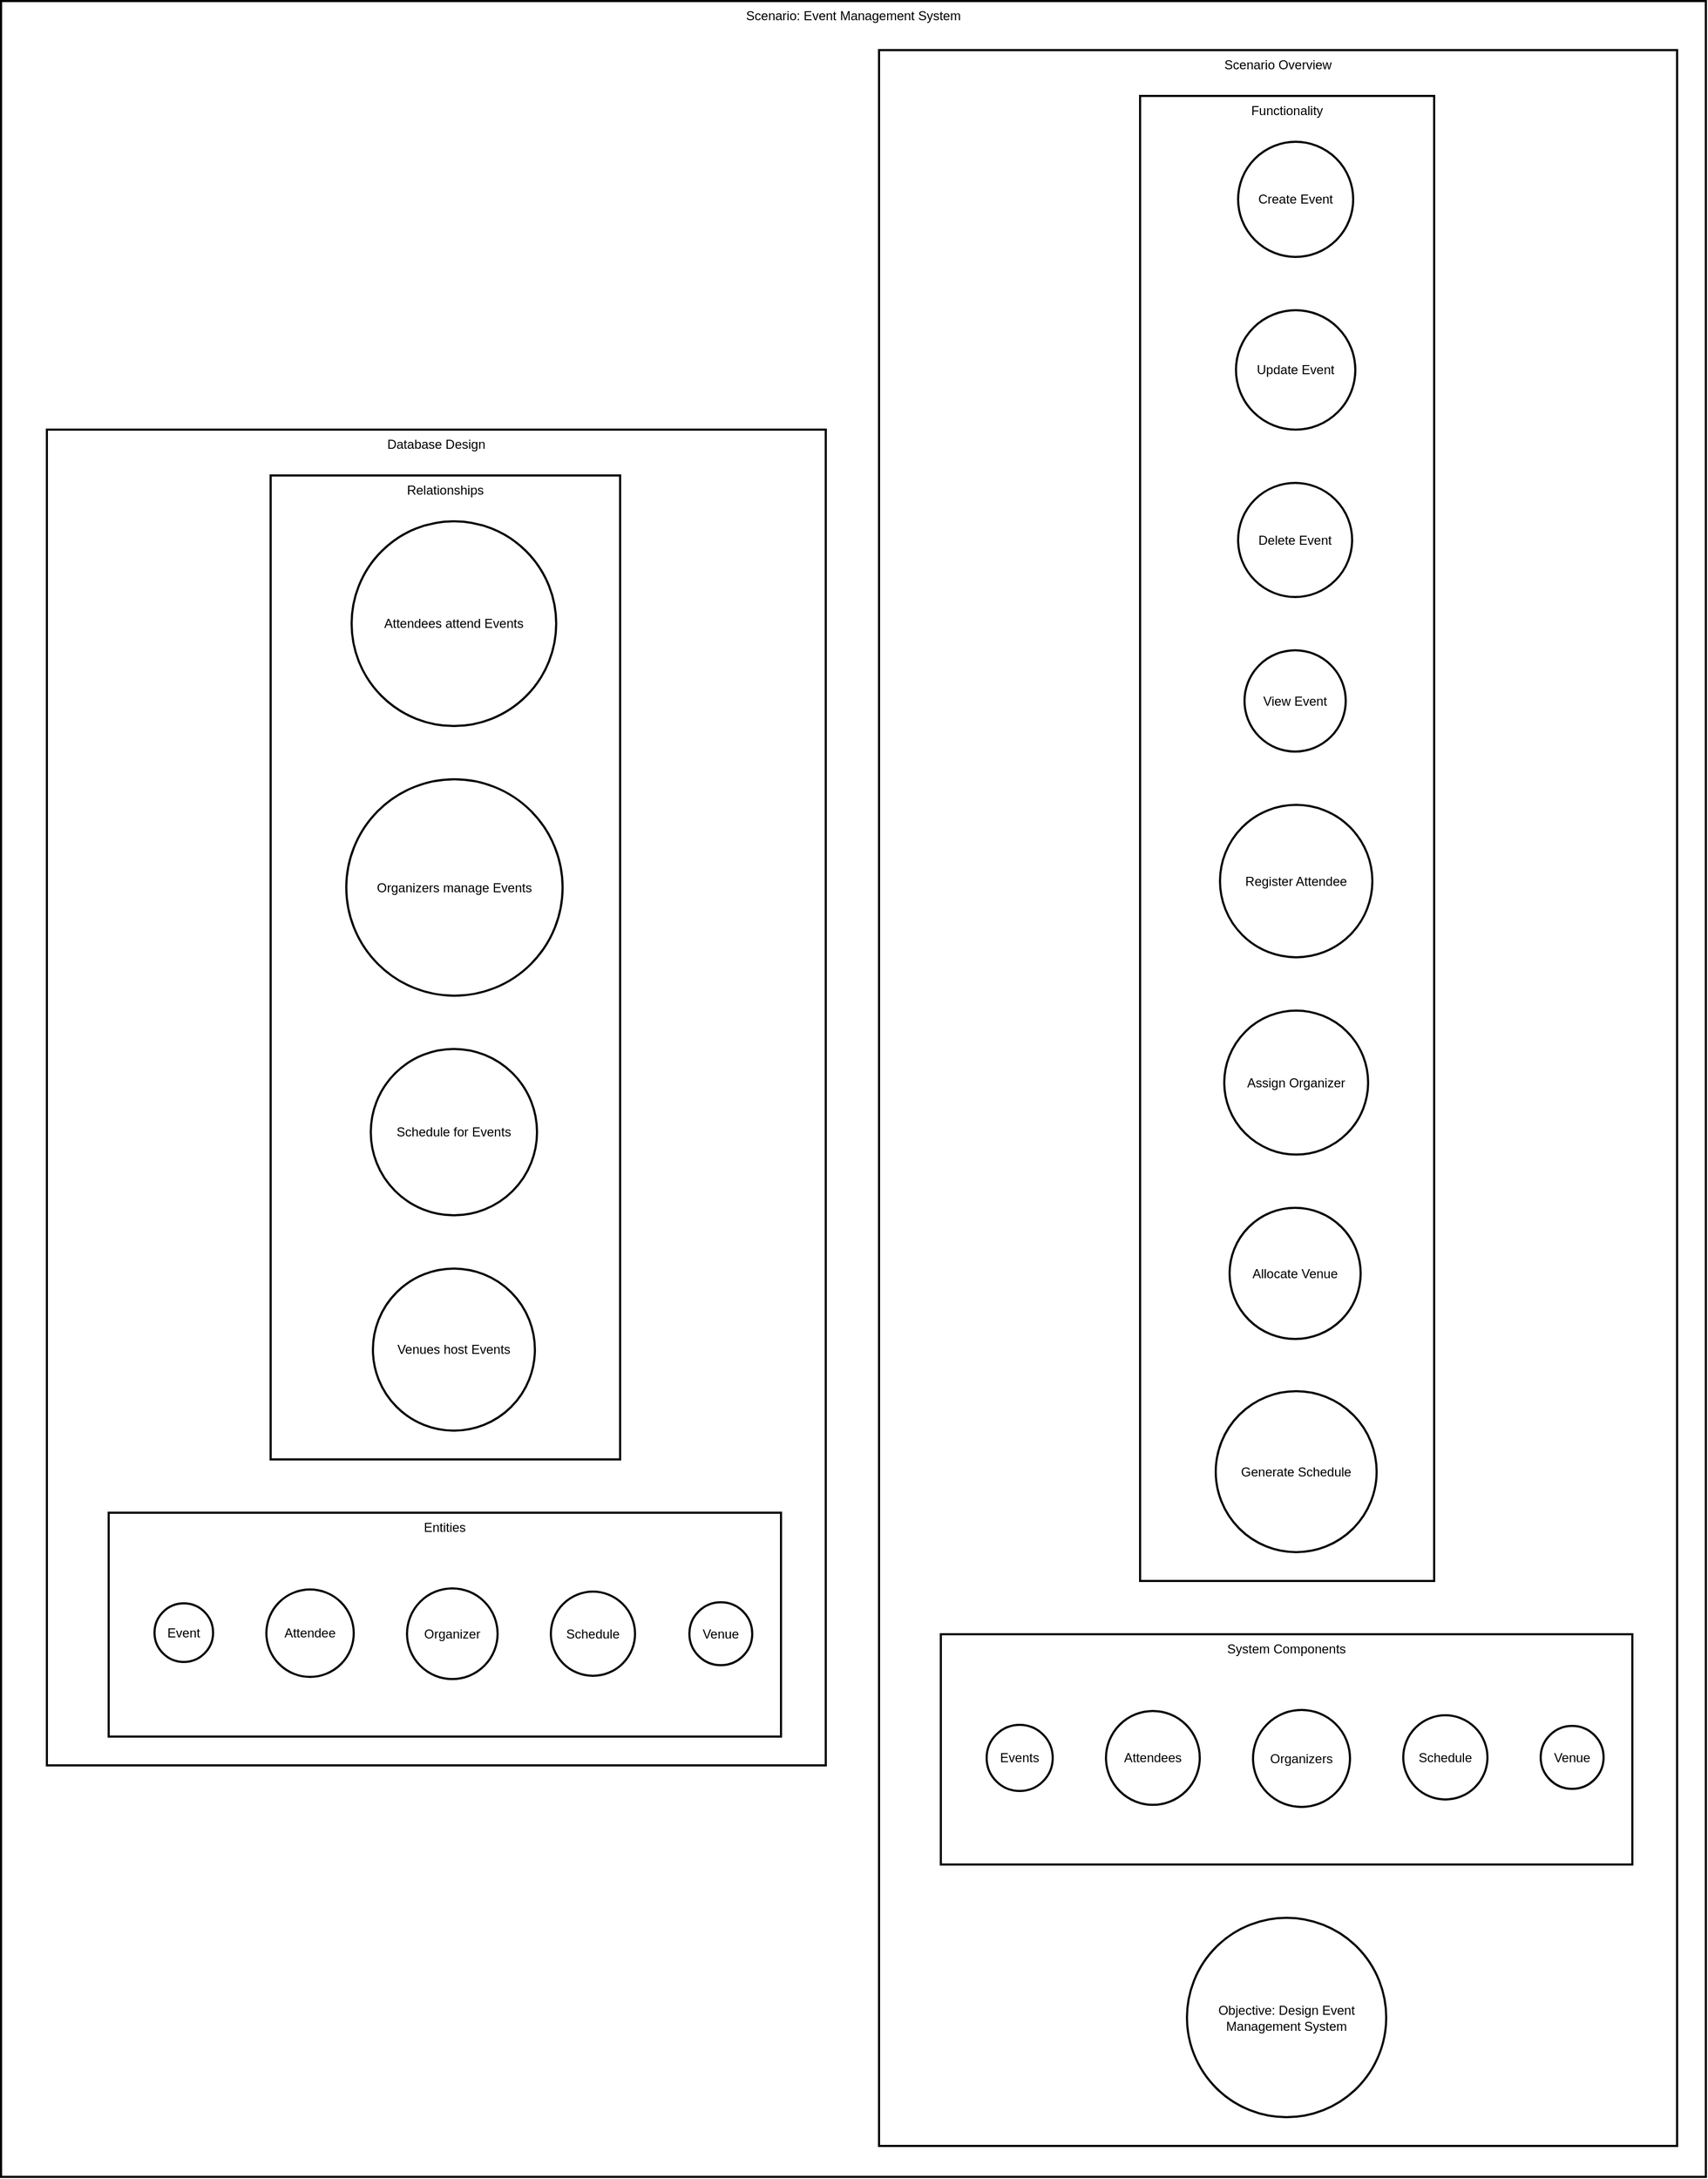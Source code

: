 <mxfile version="24.8.4">
  <diagram name="Page-1" id="UbHn0h7tvynJohsgcLhx">
    <mxGraphModel>
      <root>
        <mxCell id="0" />
        <mxCell id="1" parent="0" />
        <mxCell id="2" value="Scenario: Event Management System" style="whiteSpace=wrap;strokeWidth=2;verticalAlign=top;" vertex="1" parent="1">
          <mxGeometry x="8" y="8" width="1600" height="2041" as="geometry" />
        </mxCell>
        <mxCell id="3" value="Database Design" style="whiteSpace=wrap;strokeWidth=2;verticalAlign=top;" vertex="1" parent="2">
          <mxGeometry x="43" y="402" width="731" height="1253" as="geometry" />
        </mxCell>
        <mxCell id="4" value="Relationships" style="whiteSpace=wrap;strokeWidth=2;verticalAlign=top;" vertex="1" parent="3">
          <mxGeometry x="210" y="43" width="328" height="923" as="geometry" />
        </mxCell>
        <mxCell id="5" value="Attendees attend Events" style="ellipse;aspect=fixed;strokeWidth=2;whiteSpace=wrap;" vertex="1" parent="4">
          <mxGeometry x="76" y="43" width="192" height="192" as="geometry" />
        </mxCell>
        <mxCell id="6" value="Organizers manage Events" style="ellipse;aspect=fixed;strokeWidth=2;whiteSpace=wrap;" vertex="1" parent="4">
          <mxGeometry x="71" y="285" width="203" height="203" as="geometry" />
        </mxCell>
        <mxCell id="7" value="Schedule for Events" style="ellipse;aspect=fixed;strokeWidth=2;whiteSpace=wrap;" vertex="1" parent="4">
          <mxGeometry x="94" y="538" width="156" height="156" as="geometry" />
        </mxCell>
        <mxCell id="8" value="Venues host Events" style="ellipse;aspect=fixed;strokeWidth=2;whiteSpace=wrap;" vertex="1" parent="4">
          <mxGeometry x="96" y="744" width="152" height="152" as="geometry" />
        </mxCell>
        <mxCell id="9" value="Entities" style="whiteSpace=wrap;strokeWidth=2;verticalAlign=top;" vertex="1" parent="3">
          <mxGeometry x="58" y="1016" width="631" height="210" as="geometry" />
        </mxCell>
        <mxCell id="10" value="Event" style="ellipse;aspect=fixed;strokeWidth=2;whiteSpace=wrap;" vertex="1" parent="9">
          <mxGeometry x="43" y="85" width="55" height="55" as="geometry" />
        </mxCell>
        <mxCell id="11" value="Attendee" style="ellipse;aspect=fixed;strokeWidth=2;whiteSpace=wrap;" vertex="1" parent="9">
          <mxGeometry x="148" y="72" width="82" height="82" as="geometry" />
        </mxCell>
        <mxCell id="12" value="Organizer" style="ellipse;aspect=fixed;strokeWidth=2;whiteSpace=wrap;" vertex="1" parent="9">
          <mxGeometry x="280" y="71" width="85" height="85" as="geometry" />
        </mxCell>
        <mxCell id="13" value="Schedule" style="ellipse;aspect=fixed;strokeWidth=2;whiteSpace=wrap;" vertex="1" parent="9">
          <mxGeometry x="415" y="74" width="79" height="79" as="geometry" />
        </mxCell>
        <mxCell id="14" value="Venue" style="ellipse;aspect=fixed;strokeWidth=2;whiteSpace=wrap;" vertex="1" parent="9">
          <mxGeometry x="545" y="84" width="59" height="59" as="geometry" />
        </mxCell>
        <mxCell id="15" value="Scenario Overview" style="whiteSpace=wrap;strokeWidth=2;verticalAlign=top;" vertex="1" parent="2">
          <mxGeometry x="824" y="46" width="749" height="1966" as="geometry" />
        </mxCell>
        <mxCell id="16" value="Functionality" style="whiteSpace=wrap;strokeWidth=2;verticalAlign=top;" vertex="1" parent="15">
          <mxGeometry x="245" y="43" width="276" height="1393" as="geometry" />
        </mxCell>
        <mxCell id="17" value="Create Event" style="ellipse;aspect=fixed;strokeWidth=2;whiteSpace=wrap;" vertex="1" parent="16">
          <mxGeometry x="92" y="43" width="108" height="108" as="geometry" />
        </mxCell>
        <mxCell id="18" value="Update Event" style="ellipse;aspect=fixed;strokeWidth=2;whiteSpace=wrap;" vertex="1" parent="16">
          <mxGeometry x="90" y="201" width="112" height="112" as="geometry" />
        </mxCell>
        <mxCell id="19" value="Delete Event" style="ellipse;aspect=fixed;strokeWidth=2;whiteSpace=wrap;" vertex="1" parent="16">
          <mxGeometry x="92" y="363" width="107" height="107" as="geometry" />
        </mxCell>
        <mxCell id="20" value="View Event" style="ellipse;aspect=fixed;strokeWidth=2;whiteSpace=wrap;" vertex="1" parent="16">
          <mxGeometry x="98" y="520" width="95" height="95" as="geometry" />
        </mxCell>
        <mxCell id="21" value="Register Attendee" style="ellipse;aspect=fixed;strokeWidth=2;whiteSpace=wrap;" vertex="1" parent="16">
          <mxGeometry x="75" y="665" width="143" height="143" as="geometry" />
        </mxCell>
        <mxCell id="22" value="Assign Organizer" style="ellipse;aspect=fixed;strokeWidth=2;whiteSpace=wrap;" vertex="1" parent="16">
          <mxGeometry x="79" y="858" width="135" height="135" as="geometry" />
        </mxCell>
        <mxCell id="23" value="Allocate Venue" style="ellipse;aspect=fixed;strokeWidth=2;whiteSpace=wrap;" vertex="1" parent="16">
          <mxGeometry x="84" y="1043" width="123" height="123" as="geometry" />
        </mxCell>
        <mxCell id="24" value="Generate Schedule" style="ellipse;aspect=fixed;strokeWidth=2;whiteSpace=wrap;" vertex="1" parent="16">
          <mxGeometry x="71" y="1215" width="151" height="151" as="geometry" />
        </mxCell>
        <mxCell id="25" value="System Components" style="whiteSpace=wrap;strokeWidth=2;verticalAlign=top;" vertex="1" parent="15">
          <mxGeometry x="58" y="1486" width="649" height="216" as="geometry" />
        </mxCell>
        <mxCell id="26" value="Events" style="ellipse;aspect=fixed;strokeWidth=2;whiteSpace=wrap;" vertex="1" parent="25">
          <mxGeometry x="43" y="85" width="62" height="62" as="geometry" />
        </mxCell>
        <mxCell id="27" value="Attendees" style="ellipse;aspect=fixed;strokeWidth=2;whiteSpace=wrap;" vertex="1" parent="25">
          <mxGeometry x="155" y="72" width="88" height="88" as="geometry" />
        </mxCell>
        <mxCell id="28" value="Organizers" style="ellipse;aspect=fixed;strokeWidth=2;whiteSpace=wrap;" vertex="1" parent="25">
          <mxGeometry x="293" y="71" width="91" height="91" as="geometry" />
        </mxCell>
        <mxCell id="29" value="Schedule" style="ellipse;aspect=fixed;strokeWidth=2;whiteSpace=wrap;" vertex="1" parent="25">
          <mxGeometry x="434" y="76" width="79" height="79" as="geometry" />
        </mxCell>
        <mxCell id="30" value="Venue" style="ellipse;aspect=fixed;strokeWidth=2;whiteSpace=wrap;" vertex="1" parent="25">
          <mxGeometry x="563" y="86" width="59" height="59" as="geometry" />
        </mxCell>
        <mxCell id="31" value="Objective: Design Event Management System" style="ellipse;aspect=fixed;strokeWidth=2;whiteSpace=wrap;" vertex="1" parent="15">
          <mxGeometry x="289" y="1752" width="187" height="187" as="geometry" />
        </mxCell>
      </root>
    </mxGraphModel>
  </diagram>
</mxfile>
